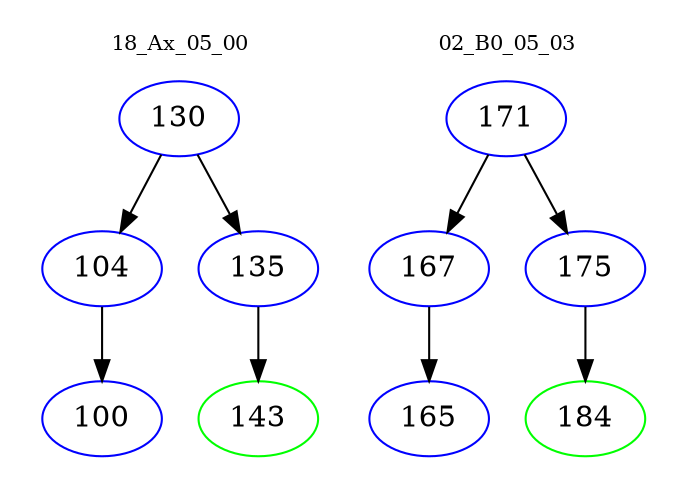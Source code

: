 digraph{
subgraph cluster_0 {
color = white
label = "18_Ax_05_00";
fontsize=10;
T0_130 [label="130", color="blue"]
T0_130 -> T0_104 [color="black"]
T0_104 [label="104", color="blue"]
T0_104 -> T0_100 [color="black"]
T0_100 [label="100", color="blue"]
T0_130 -> T0_135 [color="black"]
T0_135 [label="135", color="blue"]
T0_135 -> T0_143 [color="black"]
T0_143 [label="143", color="green"]
}
subgraph cluster_1 {
color = white
label = "02_B0_05_03";
fontsize=10;
T1_171 [label="171", color="blue"]
T1_171 -> T1_167 [color="black"]
T1_167 [label="167", color="blue"]
T1_167 -> T1_165 [color="black"]
T1_165 [label="165", color="blue"]
T1_171 -> T1_175 [color="black"]
T1_175 [label="175", color="blue"]
T1_175 -> T1_184 [color="black"]
T1_184 [label="184", color="green"]
}
}
